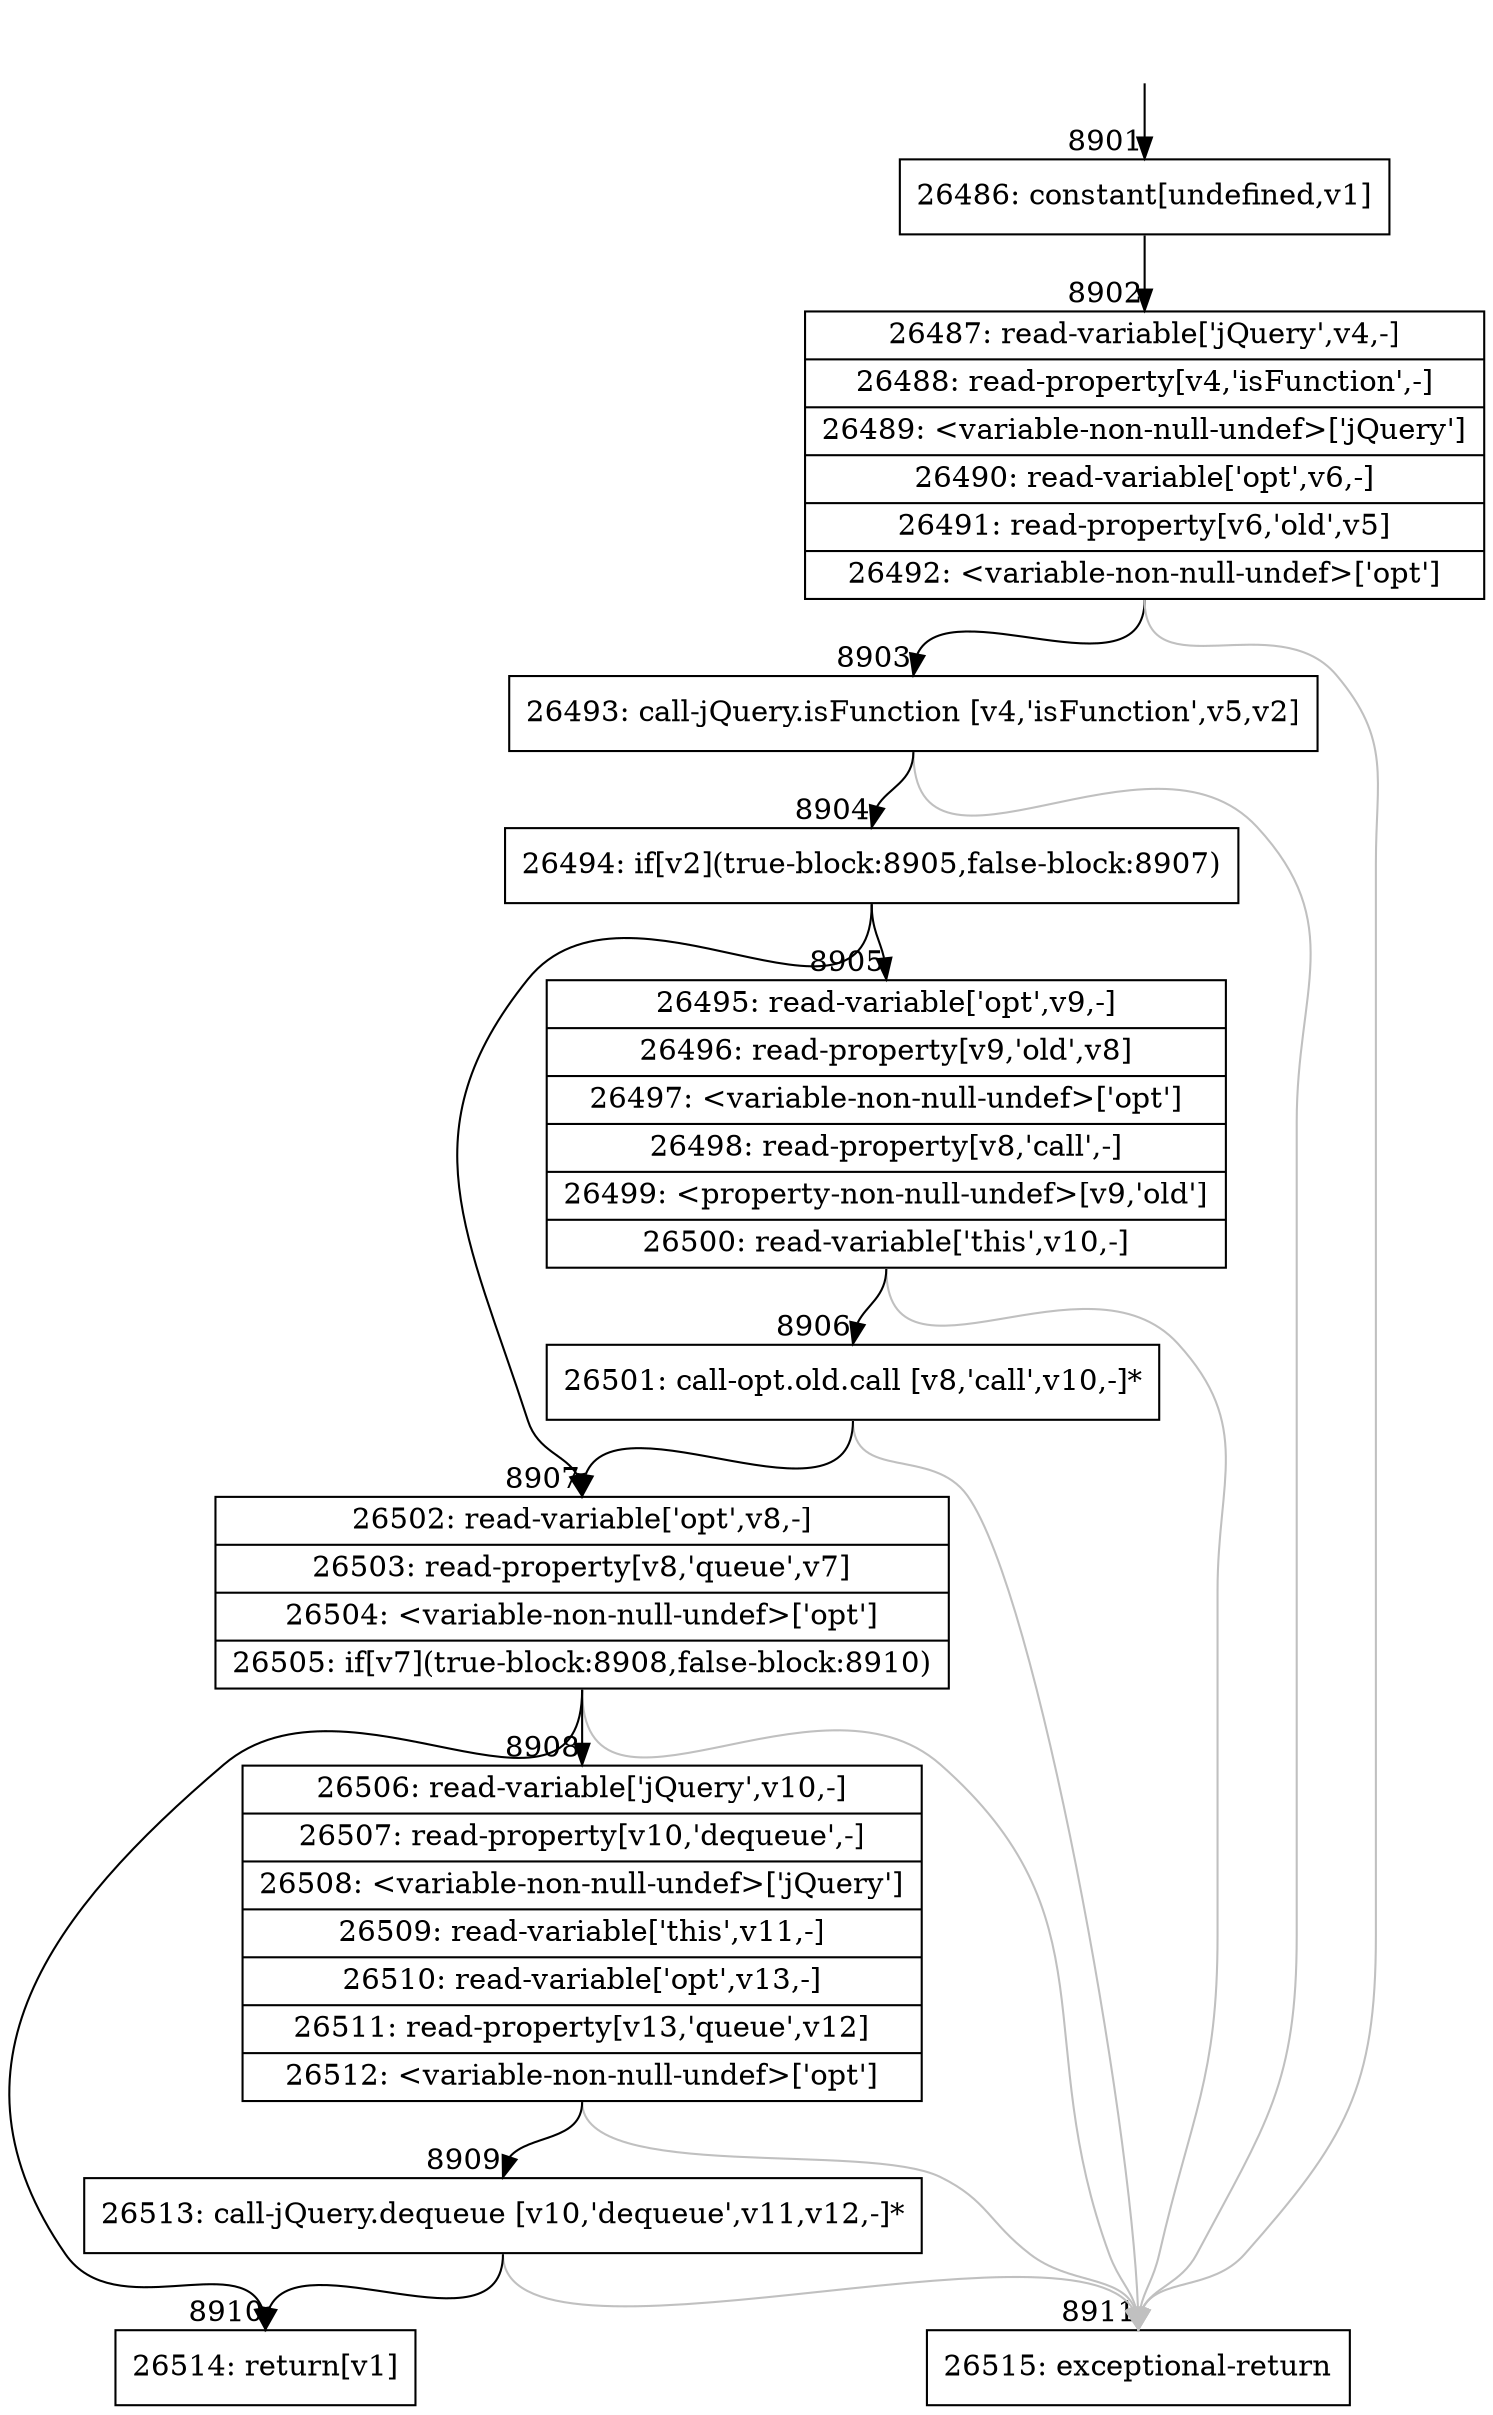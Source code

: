 digraph {
rankdir="TD"
BB_entry555[shape=none,label=""];
BB_entry555 -> BB8901 [tailport=s, headport=n, headlabel="    8901"]
BB8901 [shape=record label="{26486: constant[undefined,v1]}" ] 
BB8901 -> BB8902 [tailport=s, headport=n, headlabel="      8902"]
BB8902 [shape=record label="{26487: read-variable['jQuery',v4,-]|26488: read-property[v4,'isFunction',-]|26489: \<variable-non-null-undef\>['jQuery']|26490: read-variable['opt',v6,-]|26491: read-property[v6,'old',v5]|26492: \<variable-non-null-undef\>['opt']}" ] 
BB8902 -> BB8903 [tailport=s, headport=n, headlabel="      8903"]
BB8902 -> BB8911 [tailport=s, headport=n, color=gray, headlabel="      8911"]
BB8903 [shape=record label="{26493: call-jQuery.isFunction [v4,'isFunction',v5,v2]}" ] 
BB8903 -> BB8904 [tailport=s, headport=n, headlabel="      8904"]
BB8903 -> BB8911 [tailport=s, headport=n, color=gray]
BB8904 [shape=record label="{26494: if[v2](true-block:8905,false-block:8907)}" ] 
BB8904 -> BB8905 [tailport=s, headport=n, headlabel="      8905"]
BB8904 -> BB8907 [tailport=s, headport=n, headlabel="      8907"]
BB8905 [shape=record label="{26495: read-variable['opt',v9,-]|26496: read-property[v9,'old',v8]|26497: \<variable-non-null-undef\>['opt']|26498: read-property[v8,'call',-]|26499: \<property-non-null-undef\>[v9,'old']|26500: read-variable['this',v10,-]}" ] 
BB8905 -> BB8906 [tailport=s, headport=n, headlabel="      8906"]
BB8905 -> BB8911 [tailport=s, headport=n, color=gray]
BB8906 [shape=record label="{26501: call-opt.old.call [v8,'call',v10,-]*}" ] 
BB8906 -> BB8907 [tailport=s, headport=n]
BB8906 -> BB8911 [tailport=s, headport=n, color=gray]
BB8907 [shape=record label="{26502: read-variable['opt',v8,-]|26503: read-property[v8,'queue',v7]|26504: \<variable-non-null-undef\>['opt']|26505: if[v7](true-block:8908,false-block:8910)}" ] 
BB8907 -> BB8908 [tailport=s, headport=n, headlabel="      8908"]
BB8907 -> BB8910 [tailport=s, headport=n, headlabel="      8910"]
BB8907 -> BB8911 [tailport=s, headport=n, color=gray]
BB8908 [shape=record label="{26506: read-variable['jQuery',v10,-]|26507: read-property[v10,'dequeue',-]|26508: \<variable-non-null-undef\>['jQuery']|26509: read-variable['this',v11,-]|26510: read-variable['opt',v13,-]|26511: read-property[v13,'queue',v12]|26512: \<variable-non-null-undef\>['opt']}" ] 
BB8908 -> BB8909 [tailport=s, headport=n, headlabel="      8909"]
BB8908 -> BB8911 [tailport=s, headport=n, color=gray]
BB8909 [shape=record label="{26513: call-jQuery.dequeue [v10,'dequeue',v11,v12,-]*}" ] 
BB8909 -> BB8910 [tailport=s, headport=n]
BB8909 -> BB8911 [tailport=s, headport=n, color=gray]
BB8910 [shape=record label="{26514: return[v1]}" ] 
BB8911 [shape=record label="{26515: exceptional-return}" ] 
}

